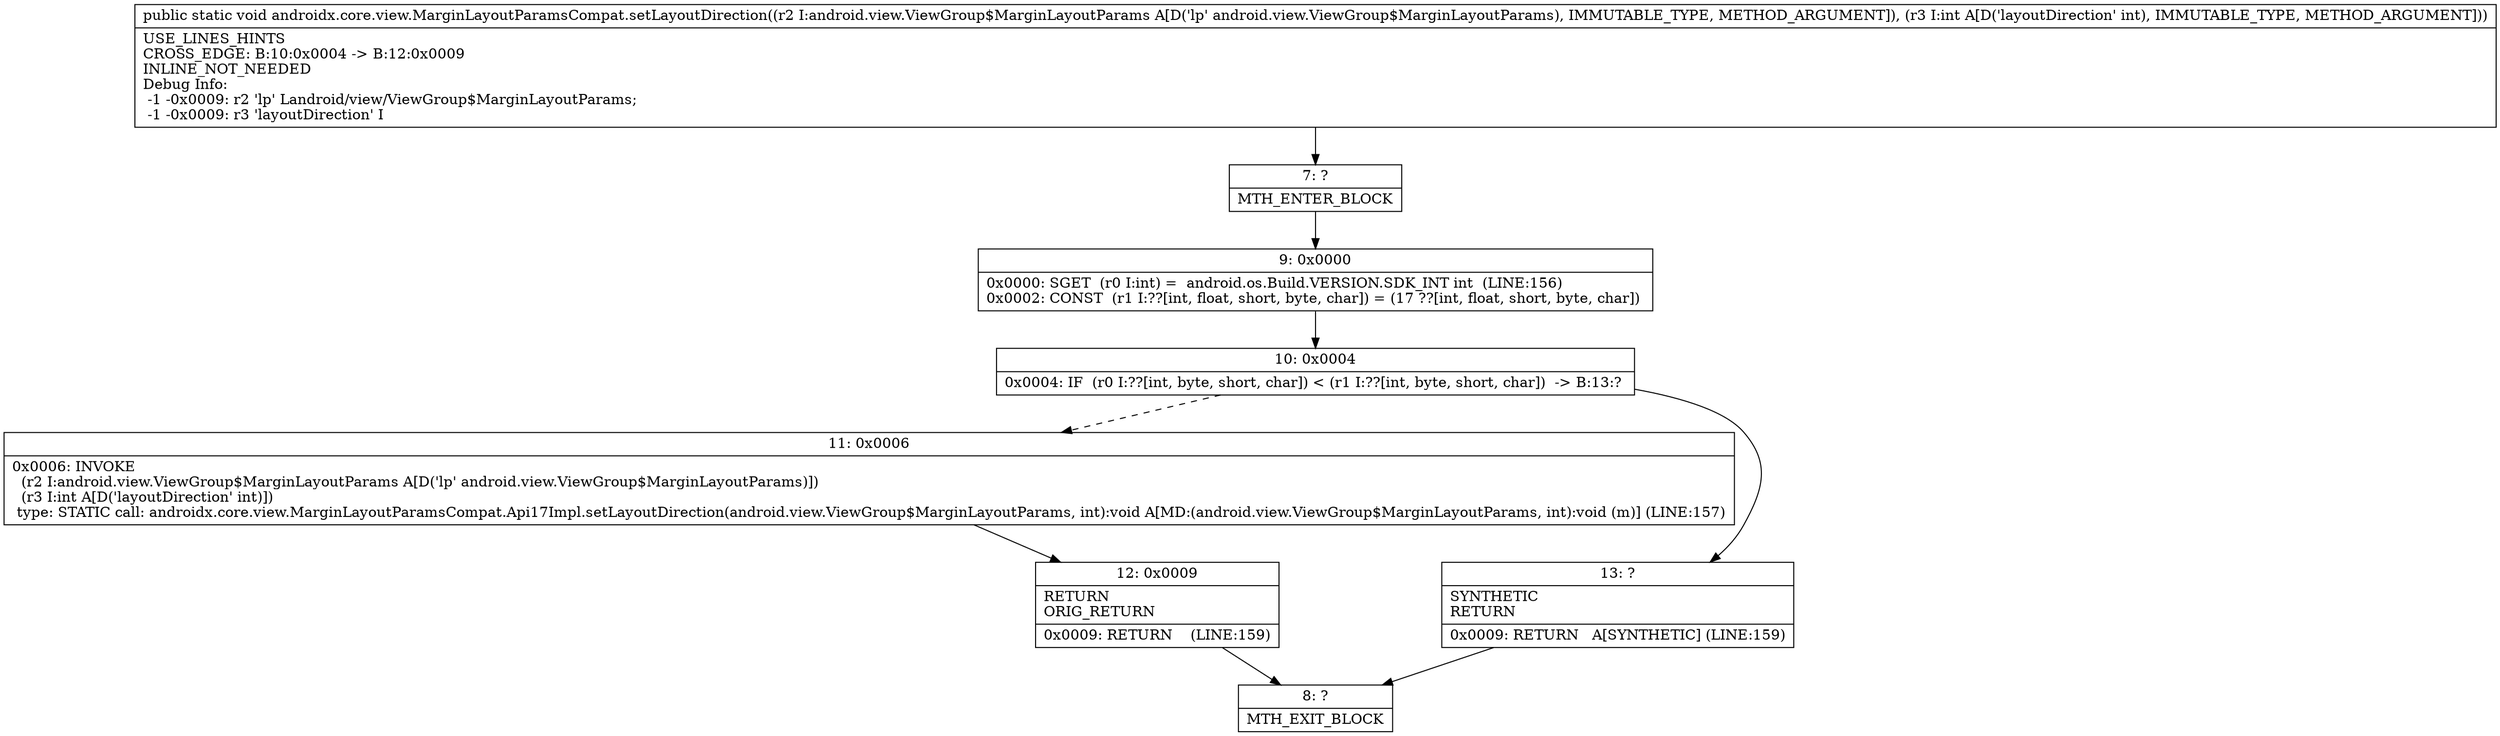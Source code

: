 digraph "CFG forandroidx.core.view.MarginLayoutParamsCompat.setLayoutDirection(Landroid\/view\/ViewGroup$MarginLayoutParams;I)V" {
Node_7 [shape=record,label="{7\:\ ?|MTH_ENTER_BLOCK\l}"];
Node_9 [shape=record,label="{9\:\ 0x0000|0x0000: SGET  (r0 I:int) =  android.os.Build.VERSION.SDK_INT int  (LINE:156)\l0x0002: CONST  (r1 I:??[int, float, short, byte, char]) = (17 ??[int, float, short, byte, char]) \l}"];
Node_10 [shape=record,label="{10\:\ 0x0004|0x0004: IF  (r0 I:??[int, byte, short, char]) \< (r1 I:??[int, byte, short, char])  \-\> B:13:? \l}"];
Node_11 [shape=record,label="{11\:\ 0x0006|0x0006: INVOKE  \l  (r2 I:android.view.ViewGroup$MarginLayoutParams A[D('lp' android.view.ViewGroup$MarginLayoutParams)])\l  (r3 I:int A[D('layoutDirection' int)])\l type: STATIC call: androidx.core.view.MarginLayoutParamsCompat.Api17Impl.setLayoutDirection(android.view.ViewGroup$MarginLayoutParams, int):void A[MD:(android.view.ViewGroup$MarginLayoutParams, int):void (m)] (LINE:157)\l}"];
Node_12 [shape=record,label="{12\:\ 0x0009|RETURN\lORIG_RETURN\l|0x0009: RETURN    (LINE:159)\l}"];
Node_8 [shape=record,label="{8\:\ ?|MTH_EXIT_BLOCK\l}"];
Node_13 [shape=record,label="{13\:\ ?|SYNTHETIC\lRETURN\l|0x0009: RETURN   A[SYNTHETIC] (LINE:159)\l}"];
MethodNode[shape=record,label="{public static void androidx.core.view.MarginLayoutParamsCompat.setLayoutDirection((r2 I:android.view.ViewGroup$MarginLayoutParams A[D('lp' android.view.ViewGroup$MarginLayoutParams), IMMUTABLE_TYPE, METHOD_ARGUMENT]), (r3 I:int A[D('layoutDirection' int), IMMUTABLE_TYPE, METHOD_ARGUMENT]))  | USE_LINES_HINTS\lCROSS_EDGE: B:10:0x0004 \-\> B:12:0x0009\lINLINE_NOT_NEEDED\lDebug Info:\l  \-1 \-0x0009: r2 'lp' Landroid\/view\/ViewGroup$MarginLayoutParams;\l  \-1 \-0x0009: r3 'layoutDirection' I\l}"];
MethodNode -> Node_7;Node_7 -> Node_9;
Node_9 -> Node_10;
Node_10 -> Node_11[style=dashed];
Node_10 -> Node_13;
Node_11 -> Node_12;
Node_12 -> Node_8;
Node_13 -> Node_8;
}

